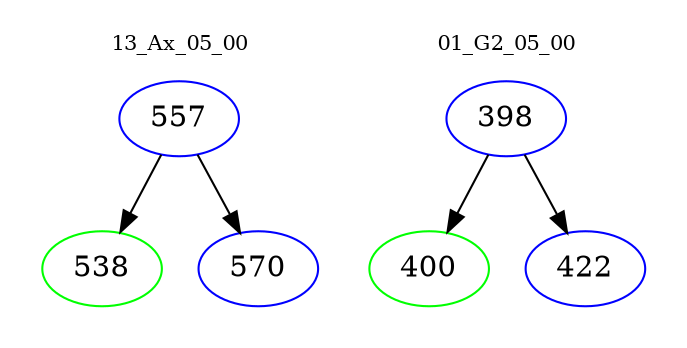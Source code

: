 digraph{
subgraph cluster_0 {
color = white
label = "13_Ax_05_00";
fontsize=10;
T0_557 [label="557", color="blue"]
T0_557 -> T0_538 [color="black"]
T0_538 [label="538", color="green"]
T0_557 -> T0_570 [color="black"]
T0_570 [label="570", color="blue"]
}
subgraph cluster_1 {
color = white
label = "01_G2_05_00";
fontsize=10;
T1_398 [label="398", color="blue"]
T1_398 -> T1_400 [color="black"]
T1_400 [label="400", color="green"]
T1_398 -> T1_422 [color="black"]
T1_422 [label="422", color="blue"]
}
}
